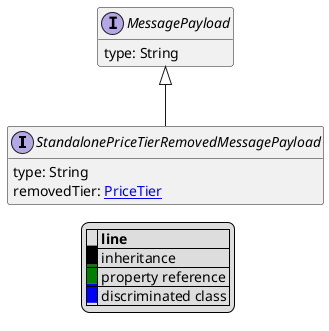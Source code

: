 @startuml

hide empty fields
hide empty methods
legend
|= |= line |
|<back:black>   </back>| inheritance |
|<back:green>   </back>| property reference |
|<back:blue>   </back>| discriminated class |
endlegend
interface StandalonePriceTierRemovedMessagePayload [[StandalonePriceTierRemovedMessagePayload.svg]] extends MessagePayload {
    type: String
    removedTier: [[PriceTier.svg PriceTier]]
}
interface MessagePayload [[MessagePayload.svg]]  {
    type: String
}





@enduml
